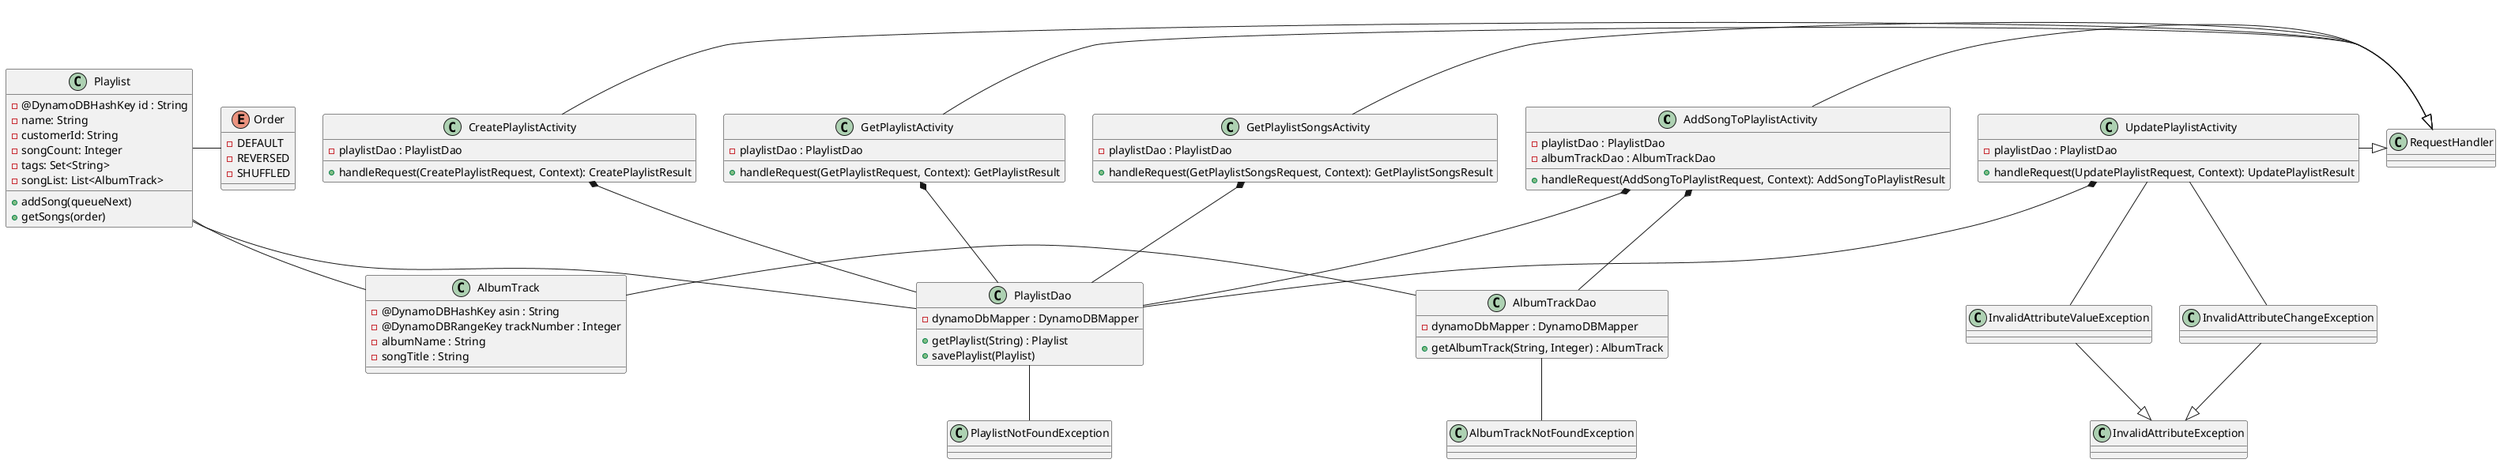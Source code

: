 @startuml
class AddSongToPlaylistActivity {
  + handleRequest(AddSongToPlaylistRequest, Context): AddSongToPlaylistResult
  - playlistDao : PlaylistDao
  - albumTrackDao : AlbumTrackDao
}
class AlbumTrackDao {
  - dynamoDbMapper : DynamoDBMapper
  + getAlbumTrack(String, Integer) : AlbumTrack
}
class PlaylistDao {
  - dynamoDbMapper : DynamoDBMapper
  + getPlaylist(String) : Playlist
  + savePlaylist(Playlist)
}
class CreatePlaylistActivity {
  + handleRequest(CreatePlaylistRequest, Context): CreatePlaylistResult
  - playlistDao : PlaylistDao
}
class GetPlaylistActivity {
  - playlistDao : PlaylistDao
  + handleRequest(GetPlaylistRequest, Context): GetPlaylistResult
}
class GetPlaylistSongsActivity {
  - playlistDao : PlaylistDao
  + handleRequest(GetPlaylistSongsRequest, Context): GetPlaylistSongsResult
}
class UpdatePlaylistActivity {
  - playlistDao : PlaylistDao
  + handleRequest(UpdatePlaylistRequest, Context): UpdatePlaylistResult
}

class AlbumTrack {
  - @DynamoDBHashKey asin : String
  - @DynamoDBRangeKey trackNumber : Integer
  - albumName : String
  - songTitle : String
}
enum Order {
  - DEFAULT
  - REVERSED
  - SHUFFLED
}

class Playlist {
  - @DynamoDBHashKey id : String
  - name: String
  - customerId: String
  - songCount: Integer
  - tags: Set<String>
  - songList: List<AlbumTrack>
  + addSong(queueNext)
  + getSongs(order)
}

class AlbumTrackNotFoundException
class PlaylistNotFoundException
class InvalidAttributeValueException
class InvalidAttributeChangeException

AlbumTrack - AlbumTrackDao
AlbumTrackDao -- AlbumTrackNotFoundException
Playlist - PlaylistDao
Playlist - Order
Playlist -- AlbumTrack
PlaylistDao -- PlaylistNotFoundException
AddSongToPlaylistActivity -|> RequestHandler
AddSongToPlaylistActivity *-- AlbumTrackDao
AddSongToPlaylistActivity *-- PlaylistDao
CreatePlaylistActivity -|> RequestHandler
CreatePlaylistActivity *-- PlaylistDao
GetPlaylistActivity -|> RequestHandler
GetPlaylistActivity *-- PlaylistDao
GetPlaylistSongsActivity -|> RequestHandler
GetPlaylistSongsActivity *-- PlaylistDao
UpdatePlaylistActivity *-- PlaylistDao
UpdatePlaylistActivity -|> RequestHandler
UpdatePlaylistActivity -- InvalidAttributeValueException
UpdatePlaylistActivity -- InvalidAttributeChangeException
InvalidAttributeChangeException --|> InvalidAttributeException
InvalidAttributeValueException --|> InvalidAttributeException

@enduml